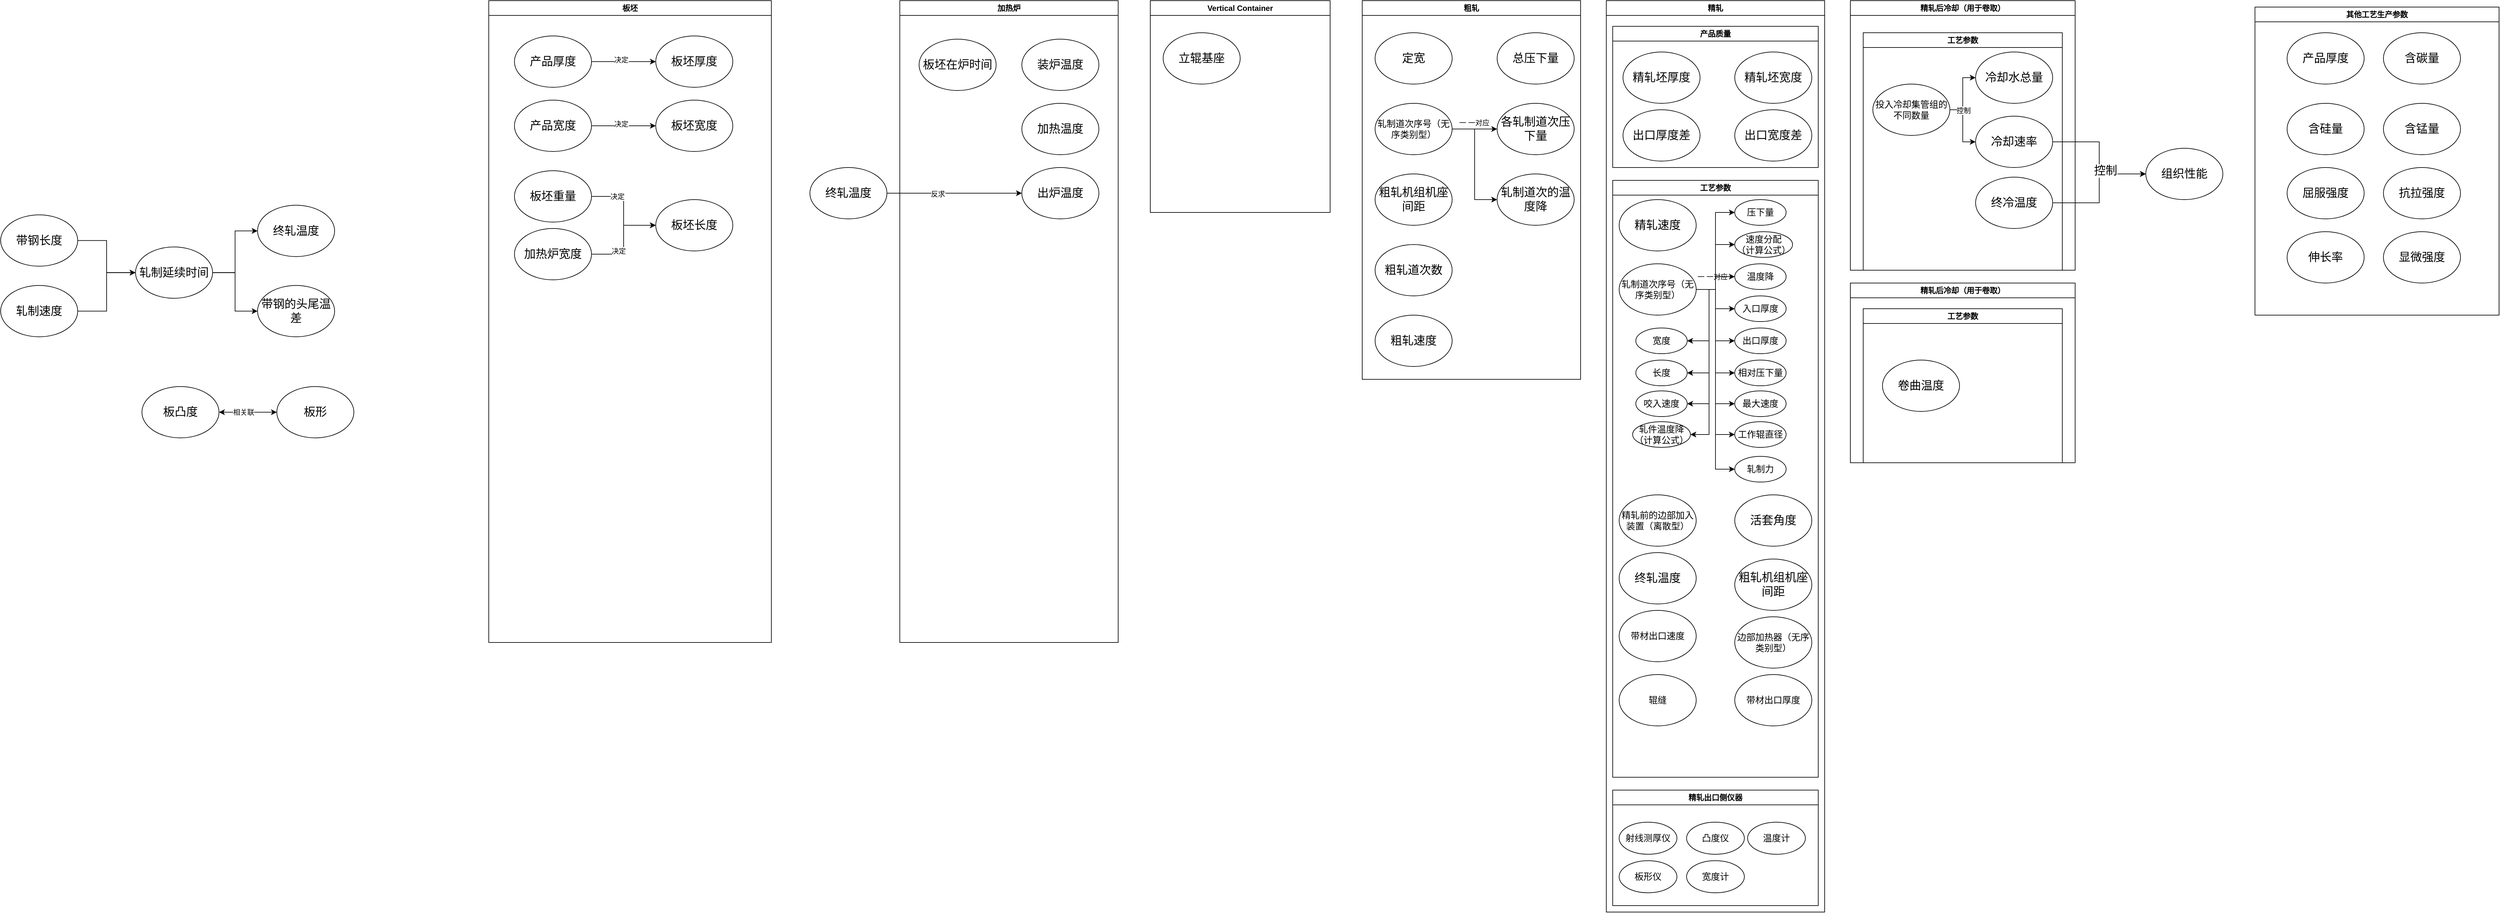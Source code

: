 <mxfile version="21.5.2" type="github">
  <diagram name="Page-1" id="42789a77-a242-8287-6e28-9cd8cfd52e62">
    <mxGraphModel dx="2600" dy="784" grid="1" gridSize="10" guides="1" tooltips="1" connect="1" arrows="1" fold="1" page="1" pageScale="1" pageWidth="1100" pageHeight="850" background="none" math="0" shadow="0">
      <root>
        <mxCell id="0" />
        <mxCell id="1" parent="0" />
        <mxCell id="tU_RkVk5_5bCf6Fj4NFK-20" style="edgeStyle=orthogonalEdgeStyle;rounded=0;orthogonalLoop=1;jettySize=auto;html=1;exitX=1;exitY=0.5;exitDx=0;exitDy=0;entryX=0;entryY=0.5;entryDx=0;entryDy=0;" parent="1" source="tU_RkVk5_5bCf6Fj4NFK-8" target="tU_RkVk5_5bCf6Fj4NFK-10" edge="1">
          <mxGeometry relative="1" as="geometry" />
        </mxCell>
        <mxCell id="tU_RkVk5_5bCf6Fj4NFK-8" value="&lt;span style=&quot;font-size: 18px;&quot;&gt;带钢长度&lt;/span&gt;" style="ellipse;whiteSpace=wrap;html=1;" parent="1" vertex="1">
          <mxGeometry x="-1070" y="443.75" width="120" height="80" as="geometry" />
        </mxCell>
        <mxCell id="tU_RkVk5_5bCf6Fj4NFK-21" style="edgeStyle=orthogonalEdgeStyle;rounded=0;orthogonalLoop=1;jettySize=auto;html=1;exitX=1;exitY=0.5;exitDx=0;exitDy=0;entryX=0;entryY=0.5;entryDx=0;entryDy=0;" parent="1" source="tU_RkVk5_5bCf6Fj4NFK-9" target="tU_RkVk5_5bCf6Fj4NFK-10" edge="1">
          <mxGeometry relative="1" as="geometry" />
        </mxCell>
        <mxCell id="tU_RkVk5_5bCf6Fj4NFK-9" value="&lt;span style=&quot;font-size: 18px;&quot;&gt;轧制速度&lt;/span&gt;" style="ellipse;whiteSpace=wrap;html=1;" parent="1" vertex="1">
          <mxGeometry x="-1070" y="553.75" width="120" height="80" as="geometry" />
        </mxCell>
        <mxCell id="tU_RkVk5_5bCf6Fj4NFK-22" style="edgeStyle=orthogonalEdgeStyle;rounded=0;orthogonalLoop=1;jettySize=auto;html=1;exitX=1;exitY=0.5;exitDx=0;exitDy=0;entryX=0;entryY=0.5;entryDx=0;entryDy=0;" parent="1" source="tU_RkVk5_5bCf6Fj4NFK-10" target="tU_RkVk5_5bCf6Fj4NFK-12" edge="1">
          <mxGeometry relative="1" as="geometry" />
        </mxCell>
        <mxCell id="tU_RkVk5_5bCf6Fj4NFK-23" style="edgeStyle=orthogonalEdgeStyle;rounded=0;orthogonalLoop=1;jettySize=auto;html=1;exitX=1;exitY=0.5;exitDx=0;exitDy=0;entryX=0;entryY=0.5;entryDx=0;entryDy=0;" parent="1" source="tU_RkVk5_5bCf6Fj4NFK-10" target="tU_RkVk5_5bCf6Fj4NFK-11" edge="1">
          <mxGeometry relative="1" as="geometry" />
        </mxCell>
        <mxCell id="tU_RkVk5_5bCf6Fj4NFK-10" value="&lt;font style=&quot;font-size: 18px;&quot;&gt;轧制延续时间&lt;/font&gt;" style="ellipse;whiteSpace=wrap;html=1;" parent="1" vertex="1">
          <mxGeometry x="-860" y="493.75" width="120" height="80" as="geometry" />
        </mxCell>
        <mxCell id="tU_RkVk5_5bCf6Fj4NFK-11" value="&lt;font style=&quot;font-size: 18px;&quot;&gt;带钢的头尾温差&lt;/font&gt;" style="ellipse;whiteSpace=wrap;html=1;" parent="1" vertex="1">
          <mxGeometry x="-670" y="553.75" width="120" height="80" as="geometry" />
        </mxCell>
        <mxCell id="tU_RkVk5_5bCf6Fj4NFK-12" value="&lt;font style=&quot;font-size: 18px;&quot;&gt;终轧温度&lt;/font&gt;" style="ellipse;whiteSpace=wrap;html=1;" parent="1" vertex="1">
          <mxGeometry x="-670" y="428.75" width="120" height="80" as="geometry" />
        </mxCell>
        <mxCell id="tU_RkVk5_5bCf6Fj4NFK-19" value="加热炉" style="swimlane;whiteSpace=wrap;html=1;startSize=23;" parent="1" vertex="1">
          <mxGeometry x="330" y="110" width="340" height="1000" as="geometry" />
        </mxCell>
        <mxCell id="tU_RkVk5_5bCf6Fj4NFK-13" value="&lt;font style=&quot;font-size: 18px;&quot;&gt;装炉温度&lt;/font&gt;" style="ellipse;whiteSpace=wrap;html=1;" parent="tU_RkVk5_5bCf6Fj4NFK-19" vertex="1">
          <mxGeometry x="190" y="60" width="120" height="80" as="geometry" />
        </mxCell>
        <mxCell id="tU_RkVk5_5bCf6Fj4NFK-26" value="&lt;font style=&quot;font-size: 18px;&quot;&gt;出炉温度&lt;/font&gt;" style="ellipse;whiteSpace=wrap;html=1;" parent="tU_RkVk5_5bCf6Fj4NFK-19" vertex="1">
          <mxGeometry x="190" y="260" width="120" height="80" as="geometry" />
        </mxCell>
        <mxCell id="tU_RkVk5_5bCf6Fj4NFK-27" value="&lt;font style=&quot;font-size: 18px;&quot;&gt;板坯在炉时间&lt;/font&gt;" style="ellipse;whiteSpace=wrap;html=1;" parent="tU_RkVk5_5bCf6Fj4NFK-19" vertex="1">
          <mxGeometry x="30" y="60" width="120" height="80" as="geometry" />
        </mxCell>
        <mxCell id="MrxemqDh9cEqvJGh6Go7-1" value="&lt;font style=&quot;font-size: 18px;&quot;&gt;加热温度&lt;/font&gt;" style="ellipse;whiteSpace=wrap;html=1;" parent="tU_RkVk5_5bCf6Fj4NFK-19" vertex="1">
          <mxGeometry x="190" y="160" width="120" height="80" as="geometry" />
        </mxCell>
        <mxCell id="tU_RkVk5_5bCf6Fj4NFK-28" value="粗轧" style="swimlane;whiteSpace=wrap;html=1;startSize=23;" parent="1" vertex="1">
          <mxGeometry x="1050" y="110" width="340" height="590" as="geometry" />
        </mxCell>
        <mxCell id="tU_RkVk5_5bCf6Fj4NFK-29" value="&lt;font style=&quot;font-size: 18px;&quot;&gt;定宽&lt;/font&gt;" style="ellipse;whiteSpace=wrap;html=1;" parent="tU_RkVk5_5bCf6Fj4NFK-28" vertex="1">
          <mxGeometry x="20" y="50" width="120" height="80" as="geometry" />
        </mxCell>
        <mxCell id="MrxemqDh9cEqvJGh6Go7-83" style="edgeStyle=orthogonalEdgeStyle;rounded=0;orthogonalLoop=1;jettySize=auto;html=1;exitX=1;exitY=0.5;exitDx=0;exitDy=0;entryX=0;entryY=0.5;entryDx=0;entryDy=0;" parent="tU_RkVk5_5bCf6Fj4NFK-28" source="tU_RkVk5_5bCf6Fj4NFK-32" target="MrxemqDh9cEqvJGh6Go7-82" edge="1">
          <mxGeometry relative="1" as="geometry" />
        </mxCell>
        <mxCell id="tU_RkVk5_5bCf6Fj4NFK-32" value="&lt;font style=&quot;font-size: 14px;&quot;&gt;轧制道次序号（无序类别型）&lt;/font&gt;" style="ellipse;whiteSpace=wrap;html=1;" parent="tU_RkVk5_5bCf6Fj4NFK-28" vertex="1">
          <mxGeometry x="20" y="160" width="120" height="80" as="geometry" />
        </mxCell>
        <mxCell id="tU_RkVk5_5bCf6Fj4NFK-33" value="&lt;font style=&quot;font-size: 18px;&quot;&gt;各轧制道次压下量&lt;/font&gt;" style="ellipse;whiteSpace=wrap;html=1;" parent="tU_RkVk5_5bCf6Fj4NFK-28" vertex="1">
          <mxGeometry x="210" y="160" width="120" height="80" as="geometry" />
        </mxCell>
        <mxCell id="tU_RkVk5_5bCf6Fj4NFK-41" value="&lt;font style=&quot;font-size: 18px;&quot;&gt;粗轧机组机座间距&lt;/font&gt;" style="ellipse;whiteSpace=wrap;html=1;" parent="tU_RkVk5_5bCf6Fj4NFK-28" vertex="1">
          <mxGeometry x="20" y="270" width="120" height="80" as="geometry" />
        </mxCell>
        <mxCell id="MrxemqDh9cEqvJGh6Go7-22" style="edgeStyle=orthogonalEdgeStyle;rounded=0;orthogonalLoop=1;jettySize=auto;html=1;entryX=0;entryY=0.5;entryDx=0;entryDy=0;exitX=1;exitY=0.5;exitDx=0;exitDy=0;" parent="tU_RkVk5_5bCf6Fj4NFK-28" source="tU_RkVk5_5bCf6Fj4NFK-32" target="tU_RkVk5_5bCf6Fj4NFK-33" edge="1">
          <mxGeometry relative="1" as="geometry">
            <mxPoint x="150" y="230" as="sourcePoint" />
            <mxPoint x="205" y="194.5" as="targetPoint" />
          </mxGeometry>
        </mxCell>
        <mxCell id="MrxemqDh9cEqvJGh6Go7-23" value="一 一对应" style="edgeLabel;html=1;align=center;verticalAlign=middle;resizable=0;points=[];" parent="MrxemqDh9cEqvJGh6Go7-22" vertex="1" connectable="0">
          <mxGeometry x="-0.04" y="1" relative="1" as="geometry">
            <mxPoint y="-9" as="offset" />
          </mxGeometry>
        </mxCell>
        <mxCell id="MrxemqDh9cEqvJGh6Go7-79" value="&lt;span style=&quot;font-size: 18px;&quot;&gt;粗轧速度&lt;/span&gt;" style="ellipse;whiteSpace=wrap;html=1;" parent="tU_RkVk5_5bCf6Fj4NFK-28" vertex="1">
          <mxGeometry x="20" y="490" width="120" height="80" as="geometry" />
        </mxCell>
        <mxCell id="MrxemqDh9cEqvJGh6Go7-80" value="&lt;span style=&quot;font-size: 18px;&quot;&gt;总压下量&lt;/span&gt;" style="ellipse;whiteSpace=wrap;html=1;" parent="tU_RkVk5_5bCf6Fj4NFK-28" vertex="1">
          <mxGeometry x="210" y="50" width="120" height="80" as="geometry" />
        </mxCell>
        <mxCell id="MrxemqDh9cEqvJGh6Go7-81" value="&lt;span style=&quot;font-size: 18px;&quot;&gt;粗轧道次数&lt;/span&gt;" style="ellipse;whiteSpace=wrap;html=1;" parent="tU_RkVk5_5bCf6Fj4NFK-28" vertex="1">
          <mxGeometry x="20" y="380" width="120" height="80" as="geometry" />
        </mxCell>
        <mxCell id="MrxemqDh9cEqvJGh6Go7-82" value="&lt;span style=&quot;font-size: 18px;&quot;&gt;轧制道次的温度降&lt;/span&gt;" style="ellipse;whiteSpace=wrap;html=1;" parent="tU_RkVk5_5bCf6Fj4NFK-28" vertex="1">
          <mxGeometry x="210" y="270" width="120" height="80" as="geometry" />
        </mxCell>
        <mxCell id="MrxemqDh9cEqvJGh6Go7-9" value="精轧" style="swimlane;whiteSpace=wrap;html=1;startSize=23;" parent="1" vertex="1">
          <mxGeometry x="1430" y="110" width="340" height="1420" as="geometry" />
        </mxCell>
        <mxCell id="MrxemqDh9cEqvJGh6Go7-37" value="精轧出口侧仪器" style="swimlane;whiteSpace=wrap;html=1;" parent="MrxemqDh9cEqvJGh6Go7-9" vertex="1">
          <mxGeometry x="10" y="1230" width="320" height="180" as="geometry" />
        </mxCell>
        <mxCell id="MrxemqDh9cEqvJGh6Go7-38" value="&lt;font style=&quot;font-size: 14px;&quot;&gt;射线测厚仪&lt;/font&gt;" style="ellipse;whiteSpace=wrap;html=1;" parent="MrxemqDh9cEqvJGh6Go7-37" vertex="1">
          <mxGeometry x="10" y="50" width="90" height="50" as="geometry" />
        </mxCell>
        <mxCell id="MrxemqDh9cEqvJGh6Go7-51" value="&lt;font style=&quot;font-size: 14px;&quot;&gt;凸度仪&lt;/font&gt;" style="ellipse;whiteSpace=wrap;html=1;" parent="MrxemqDh9cEqvJGh6Go7-37" vertex="1">
          <mxGeometry x="115" y="50" width="90" height="50" as="geometry" />
        </mxCell>
        <mxCell id="MrxemqDh9cEqvJGh6Go7-52" value="&lt;font style=&quot;font-size: 14px;&quot;&gt;板形仪&lt;/font&gt;" style="ellipse;whiteSpace=wrap;html=1;" parent="MrxemqDh9cEqvJGh6Go7-37" vertex="1">
          <mxGeometry x="10" y="110" width="90" height="50" as="geometry" />
        </mxCell>
        <mxCell id="MrxemqDh9cEqvJGh6Go7-53" value="&lt;font style=&quot;font-size: 14px;&quot;&gt;宽度计&lt;/font&gt;" style="ellipse;whiteSpace=wrap;html=1;" parent="MrxemqDh9cEqvJGh6Go7-37" vertex="1">
          <mxGeometry x="115" y="110" width="90" height="50" as="geometry" />
        </mxCell>
        <mxCell id="MrxemqDh9cEqvJGh6Go7-54" value="&lt;font style=&quot;font-size: 14px;&quot;&gt;温度计&lt;/font&gt;" style="ellipse;whiteSpace=wrap;html=1;" parent="MrxemqDh9cEqvJGh6Go7-37" vertex="1">
          <mxGeometry x="210" y="50" width="90" height="50" as="geometry" />
        </mxCell>
        <mxCell id="MrxemqDh9cEqvJGh6Go7-56" value="产品质量" style="swimlane;whiteSpace=wrap;html=1;" parent="MrxemqDh9cEqvJGh6Go7-9" vertex="1">
          <mxGeometry x="10" y="40" width="320" height="220" as="geometry" />
        </mxCell>
        <mxCell id="MrxemqDh9cEqvJGh6Go7-14" value="&lt;span style=&quot;font-size: 18px;&quot;&gt;精轧坯厚度&lt;/span&gt;" style="ellipse;whiteSpace=wrap;html=1;" parent="MrxemqDh9cEqvJGh6Go7-56" vertex="1">
          <mxGeometry x="16" y="40" width="120" height="80" as="geometry" />
        </mxCell>
        <mxCell id="MrxemqDh9cEqvJGh6Go7-114" value="&lt;font style=&quot;font-size: 18px;&quot;&gt;精轧坯宽度&lt;/font&gt;" style="ellipse;whiteSpace=wrap;html=1;" parent="MrxemqDh9cEqvJGh6Go7-56" vertex="1">
          <mxGeometry x="190" y="40" width="120" height="80" as="geometry" />
        </mxCell>
        <mxCell id="x8T7WH77F0d3Egp_9vnh-63" value="&lt;span style=&quot;font-size: 18px;&quot;&gt;出口厚度差&lt;/span&gt;" style="ellipse;whiteSpace=wrap;html=1;" vertex="1" parent="MrxemqDh9cEqvJGh6Go7-56">
          <mxGeometry x="16" y="130" width="120" height="80" as="geometry" />
        </mxCell>
        <mxCell id="x8T7WH77F0d3Egp_9vnh-64" value="&lt;span style=&quot;font-size: 18px;&quot;&gt;出口宽度差&lt;/span&gt;" style="ellipse;whiteSpace=wrap;html=1;" vertex="1" parent="MrxemqDh9cEqvJGh6Go7-56">
          <mxGeometry x="190" y="130" width="120" height="80" as="geometry" />
        </mxCell>
        <mxCell id="MrxemqDh9cEqvJGh6Go7-57" value="工艺参数" style="swimlane;whiteSpace=wrap;html=1;" parent="MrxemqDh9cEqvJGh6Go7-9" vertex="1">
          <mxGeometry x="10" y="280" width="320" height="930" as="geometry" />
        </mxCell>
        <mxCell id="MrxemqDh9cEqvJGh6Go7-10" value="&lt;span style=&quot;font-size: 18px;&quot;&gt;精轧速度&lt;/span&gt;" style="ellipse;whiteSpace=wrap;html=1;" parent="MrxemqDh9cEqvJGh6Go7-57" vertex="1">
          <mxGeometry x="10" y="30" width="120" height="80" as="geometry" />
        </mxCell>
        <mxCell id="MrxemqDh9cEqvJGh6Go7-12" value="&lt;font style=&quot;font-size: 14px;&quot;&gt;压下量&lt;/font&gt;" style="ellipse;whiteSpace=wrap;html=1;" parent="MrxemqDh9cEqvJGh6Go7-57" vertex="1">
          <mxGeometry x="190" y="30" width="80" height="40" as="geometry" />
        </mxCell>
        <mxCell id="MrxemqDh9cEqvJGh6Go7-13" value="&lt;font style=&quot;font-size: 18px;&quot;&gt;粗轧机组机座间距&lt;/font&gt;" style="ellipse;whiteSpace=wrap;html=1;" parent="MrxemqDh9cEqvJGh6Go7-57" vertex="1">
          <mxGeometry x="190" y="590" width="120" height="80" as="geometry" />
        </mxCell>
        <mxCell id="MrxemqDh9cEqvJGh6Go7-86" style="edgeStyle=orthogonalEdgeStyle;rounded=0;orthogonalLoop=1;jettySize=auto;html=1;exitX=1;exitY=0.5;exitDx=0;exitDy=0;entryX=0;entryY=0.5;entryDx=0;entryDy=0;" parent="MrxemqDh9cEqvJGh6Go7-57" source="MrxemqDh9cEqvJGh6Go7-11" target="MrxemqDh9cEqvJGh6Go7-84" edge="1">
          <mxGeometry relative="1" as="geometry" />
        </mxCell>
        <mxCell id="MrxemqDh9cEqvJGh6Go7-89" value="一 一对应" style="edgeLabel;html=1;align=center;verticalAlign=middle;resizable=0;points=[];" parent="MrxemqDh9cEqvJGh6Go7-86" vertex="1" connectable="0">
          <mxGeometry x="0.2" y="-1" relative="1" as="geometry">
            <mxPoint x="-6" y="28" as="offset" />
          </mxGeometry>
        </mxCell>
        <mxCell id="MrxemqDh9cEqvJGh6Go7-87" style="edgeStyle=orthogonalEdgeStyle;rounded=0;orthogonalLoop=1;jettySize=auto;html=1;exitX=1;exitY=0.5;exitDx=0;exitDy=0;entryX=0;entryY=0.5;entryDx=0;entryDy=0;" parent="MrxemqDh9cEqvJGh6Go7-57" source="MrxemqDh9cEqvJGh6Go7-11" target="MrxemqDh9cEqvJGh6Go7-12" edge="1">
          <mxGeometry relative="1" as="geometry" />
        </mxCell>
        <mxCell id="MrxemqDh9cEqvJGh6Go7-88" style="edgeStyle=orthogonalEdgeStyle;rounded=0;orthogonalLoop=1;jettySize=auto;html=1;exitX=1;exitY=0.5;exitDx=0;exitDy=0;entryX=0;entryY=0.5;entryDx=0;entryDy=0;" parent="MrxemqDh9cEqvJGh6Go7-57" source="MrxemqDh9cEqvJGh6Go7-11" target="MrxemqDh9cEqvJGh6Go7-85" edge="1">
          <mxGeometry relative="1" as="geometry" />
        </mxCell>
        <mxCell id="MrxemqDh9cEqvJGh6Go7-94" style="edgeStyle=orthogonalEdgeStyle;rounded=0;orthogonalLoop=1;jettySize=auto;html=1;exitX=1;exitY=0.5;exitDx=0;exitDy=0;entryX=0;entryY=0.5;entryDx=0;entryDy=0;" parent="MrxemqDh9cEqvJGh6Go7-57" source="MrxemqDh9cEqvJGh6Go7-11" target="MrxemqDh9cEqvJGh6Go7-93" edge="1">
          <mxGeometry relative="1" as="geometry" />
        </mxCell>
        <mxCell id="MrxemqDh9cEqvJGh6Go7-95" style="edgeStyle=orthogonalEdgeStyle;rounded=0;orthogonalLoop=1;jettySize=auto;html=1;exitX=1;exitY=0.5;exitDx=0;exitDy=0;entryX=0;entryY=0.5;entryDx=0;entryDy=0;" parent="MrxemqDh9cEqvJGh6Go7-57" source="MrxemqDh9cEqvJGh6Go7-11" target="MrxemqDh9cEqvJGh6Go7-92" edge="1">
          <mxGeometry relative="1" as="geometry" />
        </mxCell>
        <mxCell id="MrxemqDh9cEqvJGh6Go7-97" style="edgeStyle=orthogonalEdgeStyle;rounded=0;orthogonalLoop=1;jettySize=auto;html=1;exitX=1;exitY=0.5;exitDx=0;exitDy=0;entryX=0;entryY=0.5;entryDx=0;entryDy=0;" parent="MrxemqDh9cEqvJGh6Go7-57" source="MrxemqDh9cEqvJGh6Go7-11" target="MrxemqDh9cEqvJGh6Go7-96" edge="1">
          <mxGeometry relative="1" as="geometry" />
        </mxCell>
        <mxCell id="MrxemqDh9cEqvJGh6Go7-106" style="edgeStyle=orthogonalEdgeStyle;rounded=0;orthogonalLoop=1;jettySize=auto;html=1;exitX=1;exitY=0.5;exitDx=0;exitDy=0;entryX=1;entryY=0.5;entryDx=0;entryDy=0;" parent="MrxemqDh9cEqvJGh6Go7-57" source="MrxemqDh9cEqvJGh6Go7-11" target="MrxemqDh9cEqvJGh6Go7-98" edge="1">
          <mxGeometry relative="1" as="geometry" />
        </mxCell>
        <mxCell id="MrxemqDh9cEqvJGh6Go7-107" style="edgeStyle=orthogonalEdgeStyle;rounded=0;orthogonalLoop=1;jettySize=auto;html=1;exitX=1;exitY=0.5;exitDx=0;exitDy=0;entryX=0;entryY=0.5;entryDx=0;entryDy=0;" parent="MrxemqDh9cEqvJGh6Go7-57" source="MrxemqDh9cEqvJGh6Go7-11" target="MrxemqDh9cEqvJGh6Go7-103" edge="1">
          <mxGeometry relative="1" as="geometry" />
        </mxCell>
        <mxCell id="MrxemqDh9cEqvJGh6Go7-108" style="edgeStyle=orthogonalEdgeStyle;rounded=0;orthogonalLoop=1;jettySize=auto;html=1;exitX=1;exitY=0.5;exitDx=0;exitDy=0;entryX=0;entryY=0.5;entryDx=0;entryDy=0;" parent="MrxemqDh9cEqvJGh6Go7-57" source="MrxemqDh9cEqvJGh6Go7-11" target="MrxemqDh9cEqvJGh6Go7-104" edge="1">
          <mxGeometry relative="1" as="geometry" />
        </mxCell>
        <mxCell id="MrxemqDh9cEqvJGh6Go7-109" style="edgeStyle=orthogonalEdgeStyle;rounded=0;orthogonalLoop=1;jettySize=auto;html=1;exitX=1;exitY=0.5;exitDx=0;exitDy=0;entryX=1;entryY=0.5;entryDx=0;entryDy=0;" parent="MrxemqDh9cEqvJGh6Go7-57" source="MrxemqDh9cEqvJGh6Go7-11" target="MrxemqDh9cEqvJGh6Go7-101" edge="1">
          <mxGeometry relative="1" as="geometry" />
        </mxCell>
        <mxCell id="MrxemqDh9cEqvJGh6Go7-110" style="edgeStyle=orthogonalEdgeStyle;rounded=0;orthogonalLoop=1;jettySize=auto;html=1;exitX=1;exitY=0.5;exitDx=0;exitDy=0;entryX=1;entryY=0.5;entryDx=0;entryDy=0;" parent="MrxemqDh9cEqvJGh6Go7-57" source="MrxemqDh9cEqvJGh6Go7-11" target="MrxemqDh9cEqvJGh6Go7-102" edge="1">
          <mxGeometry relative="1" as="geometry" />
        </mxCell>
        <mxCell id="MrxemqDh9cEqvJGh6Go7-112" style="edgeStyle=orthogonalEdgeStyle;rounded=0;orthogonalLoop=1;jettySize=auto;html=1;exitX=1;exitY=0.5;exitDx=0;exitDy=0;entryX=1;entryY=0.5;entryDx=0;entryDy=0;" parent="MrxemqDh9cEqvJGh6Go7-57" source="MrxemqDh9cEqvJGh6Go7-11" target="MrxemqDh9cEqvJGh6Go7-111" edge="1">
          <mxGeometry relative="1" as="geometry" />
        </mxCell>
        <mxCell id="x8T7WH77F0d3Egp_9vnh-68" style="edgeStyle=orthogonalEdgeStyle;rounded=0;orthogonalLoop=1;jettySize=auto;html=1;exitX=1;exitY=0.5;exitDx=0;exitDy=0;entryX=0;entryY=0.5;entryDx=0;entryDy=0;" edge="1" parent="MrxemqDh9cEqvJGh6Go7-57" source="MrxemqDh9cEqvJGh6Go7-11" target="x8T7WH77F0d3Egp_9vnh-67">
          <mxGeometry relative="1" as="geometry" />
        </mxCell>
        <mxCell id="MrxemqDh9cEqvJGh6Go7-11" value="&lt;font style=&quot;font-size: 14px;&quot;&gt;轧制道次序号（无序类别型）&lt;/font&gt;" style="ellipse;whiteSpace=wrap;html=1;" parent="MrxemqDh9cEqvJGh6Go7-57" vertex="1">
          <mxGeometry x="10" y="130" width="120" height="80" as="geometry" />
        </mxCell>
        <mxCell id="MrxemqDh9cEqvJGh6Go7-17" value="&lt;font style=&quot;font-size: 14px;&quot;&gt;精轧前的边部加入装置（离散型）&lt;/font&gt;" style="ellipse;whiteSpace=wrap;html=1;" parent="MrxemqDh9cEqvJGh6Go7-57" vertex="1">
          <mxGeometry x="10" y="490" width="120" height="80" as="geometry" />
        </mxCell>
        <mxCell id="MrxemqDh9cEqvJGh6Go7-24" value="&lt;font style=&quot;font-size: 14px;&quot;&gt;边部加热器（无序类别型）&lt;/font&gt;" style="ellipse;whiteSpace=wrap;html=1;" parent="MrxemqDh9cEqvJGh6Go7-57" vertex="1">
          <mxGeometry x="190" y="680" width="120" height="80" as="geometry" />
        </mxCell>
        <mxCell id="MrxemqDh9cEqvJGh6Go7-34" value="&lt;font style=&quot;font-size: 18px;&quot;&gt;终轧温度&lt;/font&gt;" style="ellipse;whiteSpace=wrap;html=1;" parent="MrxemqDh9cEqvJGh6Go7-57" vertex="1">
          <mxGeometry x="10" y="580" width="120" height="80" as="geometry" />
        </mxCell>
        <mxCell id="MrxemqDh9cEqvJGh6Go7-84" value="&lt;font style=&quot;font-size: 14px;&quot;&gt;速度分配&lt;br&gt;（计算公式）&lt;/font&gt;" style="ellipse;whiteSpace=wrap;html=1;" parent="MrxemqDh9cEqvJGh6Go7-57" vertex="1">
          <mxGeometry x="190" y="80" width="90" height="40" as="geometry" />
        </mxCell>
        <mxCell id="MrxemqDh9cEqvJGh6Go7-85" value="&lt;font style=&quot;font-size: 14px;&quot;&gt;温度降&lt;/font&gt;" style="ellipse;whiteSpace=wrap;html=1;" parent="MrxemqDh9cEqvJGh6Go7-57" vertex="1">
          <mxGeometry x="190" y="130" width="80" height="40" as="geometry" />
        </mxCell>
        <mxCell id="MrxemqDh9cEqvJGh6Go7-90" value="&lt;font style=&quot;font-size: 14px;&quot;&gt;带材出口速度&lt;/font&gt;" style="ellipse;whiteSpace=wrap;html=1;" parent="MrxemqDh9cEqvJGh6Go7-57" vertex="1">
          <mxGeometry x="10" y="670" width="120" height="80" as="geometry" />
        </mxCell>
        <mxCell id="MrxemqDh9cEqvJGh6Go7-91" value="&lt;font style=&quot;font-size: 14px;&quot;&gt;带材出口厚度&lt;/font&gt;" style="ellipse;whiteSpace=wrap;html=1;" parent="MrxemqDh9cEqvJGh6Go7-57" vertex="1">
          <mxGeometry x="190" y="770" width="120" height="80" as="geometry" />
        </mxCell>
        <mxCell id="MrxemqDh9cEqvJGh6Go7-92" value="&lt;font style=&quot;font-size: 14px;&quot;&gt;入口厚度&lt;/font&gt;" style="ellipse;whiteSpace=wrap;html=1;" parent="MrxemqDh9cEqvJGh6Go7-57" vertex="1">
          <mxGeometry x="190" y="180" width="80" height="40" as="geometry" />
        </mxCell>
        <mxCell id="MrxemqDh9cEqvJGh6Go7-93" value="&lt;font style=&quot;font-size: 14px;&quot;&gt;出口厚度&lt;/font&gt;" style="ellipse;whiteSpace=wrap;html=1;" parent="MrxemqDh9cEqvJGh6Go7-57" vertex="1">
          <mxGeometry x="190" y="230" width="80" height="40" as="geometry" />
        </mxCell>
        <mxCell id="MrxemqDh9cEqvJGh6Go7-96" value="&lt;font style=&quot;font-size: 14px;&quot;&gt;相对压下量&lt;/font&gt;" style="ellipse;whiteSpace=wrap;html=1;" parent="MrxemqDh9cEqvJGh6Go7-57" vertex="1">
          <mxGeometry x="190" y="280" width="80" height="40" as="geometry" />
        </mxCell>
        <mxCell id="MrxemqDh9cEqvJGh6Go7-98" value="&lt;font style=&quot;font-size: 14px;&quot;&gt;宽度&lt;/font&gt;" style="ellipse;whiteSpace=wrap;html=1;" parent="MrxemqDh9cEqvJGh6Go7-57" vertex="1">
          <mxGeometry x="36" y="230" width="80" height="40" as="geometry" />
        </mxCell>
        <mxCell id="MrxemqDh9cEqvJGh6Go7-101" value="&lt;font style=&quot;font-size: 14px;&quot;&gt;长度&lt;/font&gt;" style="ellipse;whiteSpace=wrap;html=1;" parent="MrxemqDh9cEqvJGh6Go7-57" vertex="1">
          <mxGeometry x="36" y="280" width="80" height="40" as="geometry" />
        </mxCell>
        <mxCell id="MrxemqDh9cEqvJGh6Go7-102" value="&lt;span style=&quot;font-size: 14px;&quot;&gt;咬入速度&lt;/span&gt;" style="ellipse;whiteSpace=wrap;html=1;" parent="MrxemqDh9cEqvJGh6Go7-57" vertex="1">
          <mxGeometry x="36" y="328" width="80" height="40" as="geometry" />
        </mxCell>
        <mxCell id="MrxemqDh9cEqvJGh6Go7-103" value="&lt;span style=&quot;font-size: 14px;&quot;&gt;最大速度&lt;/span&gt;" style="ellipse;whiteSpace=wrap;html=1;" parent="MrxemqDh9cEqvJGh6Go7-57" vertex="1">
          <mxGeometry x="190" y="328" width="80" height="40" as="geometry" />
        </mxCell>
        <mxCell id="MrxemqDh9cEqvJGh6Go7-104" value="&lt;span style=&quot;font-size: 14px;&quot;&gt;工作辊直径&lt;/span&gt;" style="ellipse;whiteSpace=wrap;html=1;" parent="MrxemqDh9cEqvJGh6Go7-57" vertex="1">
          <mxGeometry x="190" y="376" width="80" height="40" as="geometry" />
        </mxCell>
        <mxCell id="MrxemqDh9cEqvJGh6Go7-111" value="&lt;font style=&quot;font-size: 14px;&quot;&gt;轧件温度降&lt;br&gt;（计算公式）&lt;/font&gt;" style="ellipse;whiteSpace=wrap;html=1;" parent="MrxemqDh9cEqvJGh6Go7-57" vertex="1">
          <mxGeometry x="31" y="376" width="90" height="40" as="geometry" />
        </mxCell>
        <mxCell id="x8T7WH77F0d3Egp_9vnh-66" value="&lt;font style=&quot;font-size: 14px;&quot;&gt;辊缝&lt;/font&gt;" style="ellipse;whiteSpace=wrap;html=1;" vertex="1" parent="MrxemqDh9cEqvJGh6Go7-57">
          <mxGeometry x="10" y="770" width="120" height="80" as="geometry" />
        </mxCell>
        <mxCell id="x8T7WH77F0d3Egp_9vnh-67" value="&lt;span style=&quot;font-size: 14px;&quot;&gt;轧制力&lt;/span&gt;" style="ellipse;whiteSpace=wrap;html=1;" vertex="1" parent="MrxemqDh9cEqvJGh6Go7-57">
          <mxGeometry x="190" y="430" width="80" height="40" as="geometry" />
        </mxCell>
        <mxCell id="x8T7WH77F0d3Egp_9vnh-69" value="&lt;font style=&quot;font-size: 18px;&quot;&gt;活套角度&lt;/font&gt;" style="ellipse;whiteSpace=wrap;html=1;" vertex="1" parent="MrxemqDh9cEqvJGh6Go7-57">
          <mxGeometry x="190" y="490" width="120" height="80" as="geometry" />
        </mxCell>
        <mxCell id="MrxemqDh9cEqvJGh6Go7-18" value="&lt;font style=&quot;font-size: 18px;&quot;&gt;板凸度&lt;/font&gt;" style="ellipse;whiteSpace=wrap;html=1;" parent="1" vertex="1">
          <mxGeometry x="-850" y="711.25" width="120" height="80" as="geometry" />
        </mxCell>
        <mxCell id="MrxemqDh9cEqvJGh6Go7-19" value="&lt;font style=&quot;font-size: 18px;&quot;&gt;板形&lt;/font&gt;" style="ellipse;whiteSpace=wrap;html=1;" parent="1" vertex="1">
          <mxGeometry x="-640" y="711.25" width="120" height="80" as="geometry" />
        </mxCell>
        <mxCell id="MrxemqDh9cEqvJGh6Go7-20" value="" style="endArrow=classic;startArrow=classic;html=1;rounded=0;entryX=0;entryY=0.5;entryDx=0;entryDy=0;exitX=1;exitY=0.5;exitDx=0;exitDy=0;" parent="1" source="MrxemqDh9cEqvJGh6Go7-18" target="MrxemqDh9cEqvJGh6Go7-19" edge="1">
          <mxGeometry width="50" height="50" relative="1" as="geometry">
            <mxPoint x="-650" y="721.25" as="sourcePoint" />
            <mxPoint x="-600" y="671.25" as="targetPoint" />
          </mxGeometry>
        </mxCell>
        <mxCell id="MrxemqDh9cEqvJGh6Go7-21" value="相关联" style="edgeLabel;html=1;align=center;verticalAlign=middle;resizable=0;points=[];" parent="MrxemqDh9cEqvJGh6Go7-20" vertex="1" connectable="0">
          <mxGeometry x="-0.16" y="1" relative="1" as="geometry">
            <mxPoint as="offset" />
          </mxGeometry>
        </mxCell>
        <mxCell id="MrxemqDh9cEqvJGh6Go7-55" value="精轧后冷却（用于卷取）" style="swimlane;whiteSpace=wrap;html=1;" parent="1" vertex="1">
          <mxGeometry x="1810" y="110" width="350" height="420" as="geometry" />
        </mxCell>
        <mxCell id="MrxemqDh9cEqvJGh6Go7-59" value="工艺参数" style="swimlane;whiteSpace=wrap;html=1;direction=east;" parent="MrxemqDh9cEqvJGh6Go7-55" vertex="1">
          <mxGeometry x="20" y="50" width="310" height="370" as="geometry" />
        </mxCell>
        <mxCell id="MrxemqDh9cEqvJGh6Go7-61" value="&lt;span style=&quot;font-size: 18px;&quot;&gt;冷却水总量&lt;/span&gt;" style="ellipse;whiteSpace=wrap;html=1;" parent="MrxemqDh9cEqvJGh6Go7-59" vertex="1">
          <mxGeometry x="175" y="30" width="120" height="80" as="geometry" />
        </mxCell>
        <mxCell id="MrxemqDh9cEqvJGh6Go7-63" value="&lt;font style=&quot;font-size: 18px;&quot;&gt;冷却速率&lt;/font&gt;" style="ellipse;whiteSpace=wrap;html=1;" parent="MrxemqDh9cEqvJGh6Go7-59" vertex="1">
          <mxGeometry x="175" y="130" width="120" height="80" as="geometry" />
        </mxCell>
        <mxCell id="MrxemqDh9cEqvJGh6Go7-67" style="edgeStyle=orthogonalEdgeStyle;rounded=0;orthogonalLoop=1;jettySize=auto;html=1;exitX=1;exitY=0.5;exitDx=0;exitDy=0;entryX=0;entryY=0.5;entryDx=0;entryDy=0;" parent="MrxemqDh9cEqvJGh6Go7-59" source="MrxemqDh9cEqvJGh6Go7-64" target="MrxemqDh9cEqvJGh6Go7-61" edge="1">
          <mxGeometry relative="1" as="geometry" />
        </mxCell>
        <mxCell id="MrxemqDh9cEqvJGh6Go7-68" style="edgeStyle=orthogonalEdgeStyle;rounded=0;orthogonalLoop=1;jettySize=auto;html=1;exitX=1;exitY=0.5;exitDx=0;exitDy=0;entryX=0;entryY=0.5;entryDx=0;entryDy=0;" parent="MrxemqDh9cEqvJGh6Go7-59" source="MrxemqDh9cEqvJGh6Go7-64" target="MrxemqDh9cEqvJGh6Go7-63" edge="1">
          <mxGeometry relative="1" as="geometry" />
        </mxCell>
        <mxCell id="MrxemqDh9cEqvJGh6Go7-69" value="控制" style="edgeLabel;html=1;align=center;verticalAlign=middle;resizable=0;points=[];" parent="MrxemqDh9cEqvJGh6Go7-68" vertex="1" connectable="0">
          <mxGeometry x="-0.538" y="1" relative="1" as="geometry">
            <mxPoint as="offset" />
          </mxGeometry>
        </mxCell>
        <mxCell id="MrxemqDh9cEqvJGh6Go7-64" value="&lt;font style=&quot;font-size: 14px;&quot;&gt;投入冷却集管组的不同数量&lt;/font&gt;" style="ellipse;whiteSpace=wrap;html=1;" parent="MrxemqDh9cEqvJGh6Go7-59" vertex="1">
          <mxGeometry x="15" y="80" width="120" height="80" as="geometry" />
        </mxCell>
        <mxCell id="x8T7WH77F0d3Egp_9vnh-39" value="&lt;span style=&quot;font-size: 18px;&quot;&gt;终冷温度&lt;/span&gt;" style="ellipse;whiteSpace=wrap;html=1;" vertex="1" parent="MrxemqDh9cEqvJGh6Go7-59">
          <mxGeometry x="175" y="225" width="120" height="80" as="geometry" />
        </mxCell>
        <mxCell id="MrxemqDh9cEqvJGh6Go7-71" value="精轧后冷却（用于卷取）" style="swimlane;whiteSpace=wrap;html=1;" parent="1" vertex="1">
          <mxGeometry x="1810" y="550" width="350" height="280" as="geometry" />
        </mxCell>
        <mxCell id="MrxemqDh9cEqvJGh6Go7-72" value="工艺参数" style="swimlane;whiteSpace=wrap;html=1;direction=east;" parent="MrxemqDh9cEqvJGh6Go7-71" vertex="1">
          <mxGeometry x="20" y="40" width="310" height="240" as="geometry" />
        </mxCell>
        <mxCell id="MrxemqDh9cEqvJGh6Go7-60" value="&lt;span style=&quot;font-size: 18px;&quot;&gt;卷曲温度&lt;/span&gt;" style="ellipse;whiteSpace=wrap;html=1;" parent="MrxemqDh9cEqvJGh6Go7-72" vertex="1">
          <mxGeometry x="30" y="80" width="120" height="80" as="geometry" />
        </mxCell>
        <mxCell id="x8T7WH77F0d3Egp_9vnh-35" value="&lt;font style=&quot;font-size: 18px;&quot;&gt;终轧温度&lt;/font&gt;" style="ellipse;whiteSpace=wrap;html=1;" vertex="1" parent="1">
          <mxGeometry x="190" y="370" width="120" height="80" as="geometry" />
        </mxCell>
        <mxCell id="x8T7WH77F0d3Egp_9vnh-36" style="edgeStyle=orthogonalEdgeStyle;rounded=0;orthogonalLoop=1;jettySize=auto;html=1;exitX=1;exitY=0.5;exitDx=0;exitDy=0;entryX=0;entryY=0.5;entryDx=0;entryDy=0;" edge="1" parent="1" source="x8T7WH77F0d3Egp_9vnh-35" target="tU_RkVk5_5bCf6Fj4NFK-26">
          <mxGeometry relative="1" as="geometry" />
        </mxCell>
        <mxCell id="x8T7WH77F0d3Egp_9vnh-37" value="反求" style="edgeLabel;html=1;align=center;verticalAlign=middle;resizable=0;points=[];" vertex="1" connectable="0" parent="x8T7WH77F0d3Egp_9vnh-36">
          <mxGeometry x="-0.248" y="-1" relative="1" as="geometry">
            <mxPoint as="offset" />
          </mxGeometry>
        </mxCell>
        <mxCell id="x8T7WH77F0d3Egp_9vnh-40" value="&lt;span style=&quot;font-size: 18px;&quot;&gt;组织性能&lt;/span&gt;" style="ellipse;whiteSpace=wrap;html=1;" vertex="1" parent="1">
          <mxGeometry x="2270" y="340" width="120" height="80" as="geometry" />
        </mxCell>
        <mxCell id="x8T7WH77F0d3Egp_9vnh-41" style="edgeStyle=orthogonalEdgeStyle;rounded=0;orthogonalLoop=1;jettySize=auto;html=1;exitX=1;exitY=0.5;exitDx=0;exitDy=0;entryX=0;entryY=0.5;entryDx=0;entryDy=0;" edge="1" parent="1" source="MrxemqDh9cEqvJGh6Go7-63" target="x8T7WH77F0d3Egp_9vnh-40">
          <mxGeometry relative="1" as="geometry" />
        </mxCell>
        <mxCell id="x8T7WH77F0d3Egp_9vnh-42" style="edgeStyle=orthogonalEdgeStyle;rounded=0;orthogonalLoop=1;jettySize=auto;html=1;exitX=1;exitY=0.5;exitDx=0;exitDy=0;entryX=0;entryY=0.5;entryDx=0;entryDy=0;" edge="1" parent="1" source="x8T7WH77F0d3Egp_9vnh-39" target="x8T7WH77F0d3Egp_9vnh-40">
          <mxGeometry relative="1" as="geometry">
            <mxPoint x="2230" y="510" as="targetPoint" />
          </mxGeometry>
        </mxCell>
        <mxCell id="x8T7WH77F0d3Egp_9vnh-43" value="&lt;font style=&quot;font-size: 18px;&quot;&gt;控制&lt;/font&gt;" style="edgeLabel;html=1;align=center;verticalAlign=middle;resizable=0;points=[];" vertex="1" connectable="0" parent="x8T7WH77F0d3Egp_9vnh-42">
          <mxGeometry x="0.338" y="5" relative="1" as="geometry">
            <mxPoint as="offset" />
          </mxGeometry>
        </mxCell>
        <mxCell id="x8T7WH77F0d3Egp_9vnh-45" value="其他工艺生产参数" style="swimlane;whiteSpace=wrap;html=1;" vertex="1" parent="1">
          <mxGeometry x="2440" y="120" width="380" height="480" as="geometry" />
        </mxCell>
        <mxCell id="x8T7WH77F0d3Egp_9vnh-46" value="&lt;span style=&quot;font-size: 18px;&quot;&gt;产品厚度&lt;/span&gt;" style="ellipse;whiteSpace=wrap;html=1;" vertex="1" parent="x8T7WH77F0d3Egp_9vnh-45">
          <mxGeometry x="50" y="40" width="120" height="80" as="geometry" />
        </mxCell>
        <mxCell id="x8T7WH77F0d3Egp_9vnh-47" value="&lt;span style=&quot;font-size: 18px;&quot;&gt;含碳量&lt;/span&gt;" style="ellipse;whiteSpace=wrap;html=1;" vertex="1" parent="x8T7WH77F0d3Egp_9vnh-45">
          <mxGeometry x="200" y="40" width="120" height="80" as="geometry" />
        </mxCell>
        <mxCell id="x8T7WH77F0d3Egp_9vnh-48" value="&lt;span style=&quot;font-size: 18px;&quot;&gt;含硅量&lt;/span&gt;" style="ellipse;whiteSpace=wrap;html=1;" vertex="1" parent="x8T7WH77F0d3Egp_9vnh-45">
          <mxGeometry x="50" y="150" width="120" height="80" as="geometry" />
        </mxCell>
        <mxCell id="x8T7WH77F0d3Egp_9vnh-49" value="&lt;span style=&quot;font-size: 18px;&quot;&gt;含锰量&lt;/span&gt;" style="ellipse;whiteSpace=wrap;html=1;" vertex="1" parent="x8T7WH77F0d3Egp_9vnh-45">
          <mxGeometry x="200" y="150" width="120" height="80" as="geometry" />
        </mxCell>
        <mxCell id="x8T7WH77F0d3Egp_9vnh-50" value="&lt;span style=&quot;font-size: 18px;&quot;&gt;屈服强度&lt;/span&gt;" style="ellipse;whiteSpace=wrap;html=1;" vertex="1" parent="x8T7WH77F0d3Egp_9vnh-45">
          <mxGeometry x="50" y="250" width="120" height="80" as="geometry" />
        </mxCell>
        <mxCell id="x8T7WH77F0d3Egp_9vnh-60" value="&lt;span style=&quot;font-size: 18px;&quot;&gt;抗拉强度&lt;/span&gt;" style="ellipse;whiteSpace=wrap;html=1;" vertex="1" parent="x8T7WH77F0d3Egp_9vnh-45">
          <mxGeometry x="200" y="250" width="120" height="80" as="geometry" />
        </mxCell>
        <mxCell id="x8T7WH77F0d3Egp_9vnh-61" value="&lt;span style=&quot;font-size: 18px;&quot;&gt;伸长率&lt;/span&gt;" style="ellipse;whiteSpace=wrap;html=1;" vertex="1" parent="x8T7WH77F0d3Egp_9vnh-45">
          <mxGeometry x="50" y="350" width="120" height="80" as="geometry" />
        </mxCell>
        <mxCell id="x8T7WH77F0d3Egp_9vnh-62" value="&lt;span style=&quot;font-size: 18px;&quot;&gt;显微强度&lt;/span&gt;" style="ellipse;whiteSpace=wrap;html=1;" vertex="1" parent="x8T7WH77F0d3Egp_9vnh-45">
          <mxGeometry x="200" y="350" width="120" height="80" as="geometry" />
        </mxCell>
        <mxCell id="x8T7WH77F0d3Egp_9vnh-80" value="板坯" style="swimlane;whiteSpace=wrap;html=1;" vertex="1" parent="1">
          <mxGeometry x="-310" y="110" width="440" height="1000" as="geometry" />
        </mxCell>
        <mxCell id="tU_RkVk5_5bCf6Fj4NFK-1" value="&lt;font style=&quot;font-size: 18px;&quot;&gt;板坯重量&lt;/font&gt;" style="ellipse;whiteSpace=wrap;html=1;" parent="x8T7WH77F0d3Egp_9vnh-80" vertex="1">
          <mxGeometry x="40" y="265" width="120" height="80" as="geometry" />
        </mxCell>
        <mxCell id="tU_RkVk5_5bCf6Fj4NFK-2" value="&lt;span style=&quot;font-size: 18px;&quot;&gt;加热炉宽度&lt;/span&gt;" style="ellipse;whiteSpace=wrap;html=1;" parent="x8T7WH77F0d3Egp_9vnh-80" vertex="1">
          <mxGeometry x="40" y="355" width="120" height="80" as="geometry" />
        </mxCell>
        <mxCell id="tU_RkVk5_5bCf6Fj4NFK-4" value="&lt;font style=&quot;font-size: 18px;&quot;&gt;板坯厚度&lt;/font&gt;" style="ellipse;whiteSpace=wrap;html=1;" parent="x8T7WH77F0d3Egp_9vnh-80" vertex="1">
          <mxGeometry x="260" y="55" width="120" height="80" as="geometry" />
        </mxCell>
        <mxCell id="tU_RkVk5_5bCf6Fj4NFK-5" value="&lt;font style=&quot;font-size: 18px;&quot;&gt;板坯宽度&lt;/font&gt;" style="ellipse;whiteSpace=wrap;html=1;" parent="x8T7WH77F0d3Egp_9vnh-80" vertex="1">
          <mxGeometry x="260" y="155" width="120" height="80" as="geometry" />
        </mxCell>
        <mxCell id="tU_RkVk5_5bCf6Fj4NFK-6" value="&lt;font style=&quot;font-size: 18px;&quot;&gt;板坯长度&lt;/font&gt;" style="ellipse;whiteSpace=wrap;html=1;" parent="x8T7WH77F0d3Egp_9vnh-80" vertex="1">
          <mxGeometry x="260" y="310" width="120" height="80" as="geometry" />
        </mxCell>
        <mxCell id="x8T7WH77F0d3Egp_9vnh-76" style="edgeStyle=orthogonalEdgeStyle;rounded=0;orthogonalLoop=1;jettySize=auto;html=1;exitX=1;exitY=0.5;exitDx=0;exitDy=0;entryX=0;entryY=0.5;entryDx=0;entryDy=0;" edge="1" parent="x8T7WH77F0d3Egp_9vnh-80" source="tU_RkVk5_5bCf6Fj4NFK-1" target="tU_RkVk5_5bCf6Fj4NFK-6">
          <mxGeometry relative="1" as="geometry" />
        </mxCell>
        <mxCell id="x8T7WH77F0d3Egp_9vnh-79" value="决定" style="edgeLabel;html=1;align=center;verticalAlign=middle;resizable=0;points=[];" vertex="1" connectable="0" parent="x8T7WH77F0d3Egp_9vnh-76">
          <mxGeometry x="-0.578" y="-6" relative="1" as="geometry">
            <mxPoint x="9" y="-6" as="offset" />
          </mxGeometry>
        </mxCell>
        <mxCell id="x8T7WH77F0d3Egp_9vnh-77" style="edgeStyle=orthogonalEdgeStyle;rounded=0;orthogonalLoop=1;jettySize=auto;html=1;exitX=1;exitY=0.5;exitDx=0;exitDy=0;entryX=0;entryY=0.5;entryDx=0;entryDy=0;" edge="1" parent="x8T7WH77F0d3Egp_9vnh-80" source="tU_RkVk5_5bCf6Fj4NFK-2" target="tU_RkVk5_5bCf6Fj4NFK-6">
          <mxGeometry relative="1" as="geometry">
            <mxPoint x="230" y="375" as="targetPoint" />
          </mxGeometry>
        </mxCell>
        <mxCell id="x8T7WH77F0d3Egp_9vnh-78" value="决定" style="edgeLabel;html=1;align=center;verticalAlign=middle;resizable=0;points=[];" vertex="1" connectable="0" parent="x8T7WH77F0d3Egp_9vnh-77">
          <mxGeometry x="-0.461" y="4" relative="1" as="geometry">
            <mxPoint x="3" y="-1" as="offset" />
          </mxGeometry>
        </mxCell>
        <mxCell id="x8T7WH77F0d3Egp_9vnh-71" style="edgeStyle=orthogonalEdgeStyle;rounded=0;orthogonalLoop=1;jettySize=auto;html=1;exitX=1;exitY=0.5;exitDx=0;exitDy=0;entryX=0;entryY=0.5;entryDx=0;entryDy=0;" edge="1" parent="x8T7WH77F0d3Egp_9vnh-80" source="x8T7WH77F0d3Egp_9vnh-70" target="tU_RkVk5_5bCf6Fj4NFK-4">
          <mxGeometry relative="1" as="geometry" />
        </mxCell>
        <mxCell id="x8T7WH77F0d3Egp_9vnh-72" value="决定" style="edgeLabel;html=1;align=center;verticalAlign=middle;resizable=0;points=[];" vertex="1" connectable="0" parent="x8T7WH77F0d3Egp_9vnh-71">
          <mxGeometry x="-0.08" y="3" relative="1" as="geometry">
            <mxPoint as="offset" />
          </mxGeometry>
        </mxCell>
        <mxCell id="x8T7WH77F0d3Egp_9vnh-70" value="&lt;font style=&quot;font-size: 18px;&quot;&gt;产品厚度&lt;/font&gt;" style="ellipse;whiteSpace=wrap;html=1;" vertex="1" parent="x8T7WH77F0d3Egp_9vnh-80">
          <mxGeometry x="40" y="55" width="120" height="80" as="geometry" />
        </mxCell>
        <mxCell id="x8T7WH77F0d3Egp_9vnh-73" value="&lt;font style=&quot;font-size: 18px;&quot;&gt;产品宽度&lt;/font&gt;" style="ellipse;whiteSpace=wrap;html=1;" vertex="1" parent="x8T7WH77F0d3Egp_9vnh-80">
          <mxGeometry x="40" y="155" width="120" height="80" as="geometry" />
        </mxCell>
        <mxCell id="x8T7WH77F0d3Egp_9vnh-74" style="edgeStyle=orthogonalEdgeStyle;rounded=0;orthogonalLoop=1;jettySize=auto;html=1;exitX=1;exitY=0.5;exitDx=0;exitDy=0;entryX=0;entryY=0.5;entryDx=0;entryDy=0;" edge="1" parent="x8T7WH77F0d3Egp_9vnh-80" source="x8T7WH77F0d3Egp_9vnh-73" target="tU_RkVk5_5bCf6Fj4NFK-5">
          <mxGeometry relative="1" as="geometry">
            <mxPoint x="170" y="105" as="sourcePoint" />
            <mxPoint x="270" y="105" as="targetPoint" />
          </mxGeometry>
        </mxCell>
        <mxCell id="x8T7WH77F0d3Egp_9vnh-75" value="决定" style="edgeLabel;html=1;align=center;verticalAlign=middle;resizable=0;points=[];" vertex="1" connectable="0" parent="x8T7WH77F0d3Egp_9vnh-74">
          <mxGeometry x="-0.08" y="3" relative="1" as="geometry">
            <mxPoint as="offset" />
          </mxGeometry>
        </mxCell>
        <mxCell id="x8T7WH77F0d3Egp_9vnh-83" value="Vertical Container" style="swimlane;whiteSpace=wrap;html=1;" vertex="1" parent="1">
          <mxGeometry x="720" y="110" width="280" height="330" as="geometry" />
        </mxCell>
        <mxCell id="x8T7WH77F0d3Egp_9vnh-85" value="&lt;font style=&quot;font-size: 18px;&quot;&gt;立辊基座&lt;/font&gt;" style="ellipse;whiteSpace=wrap;html=1;" vertex="1" parent="x8T7WH77F0d3Egp_9vnh-83">
          <mxGeometry x="20" y="50" width="120" height="80" as="geometry" />
        </mxCell>
      </root>
    </mxGraphModel>
  </diagram>
</mxfile>
